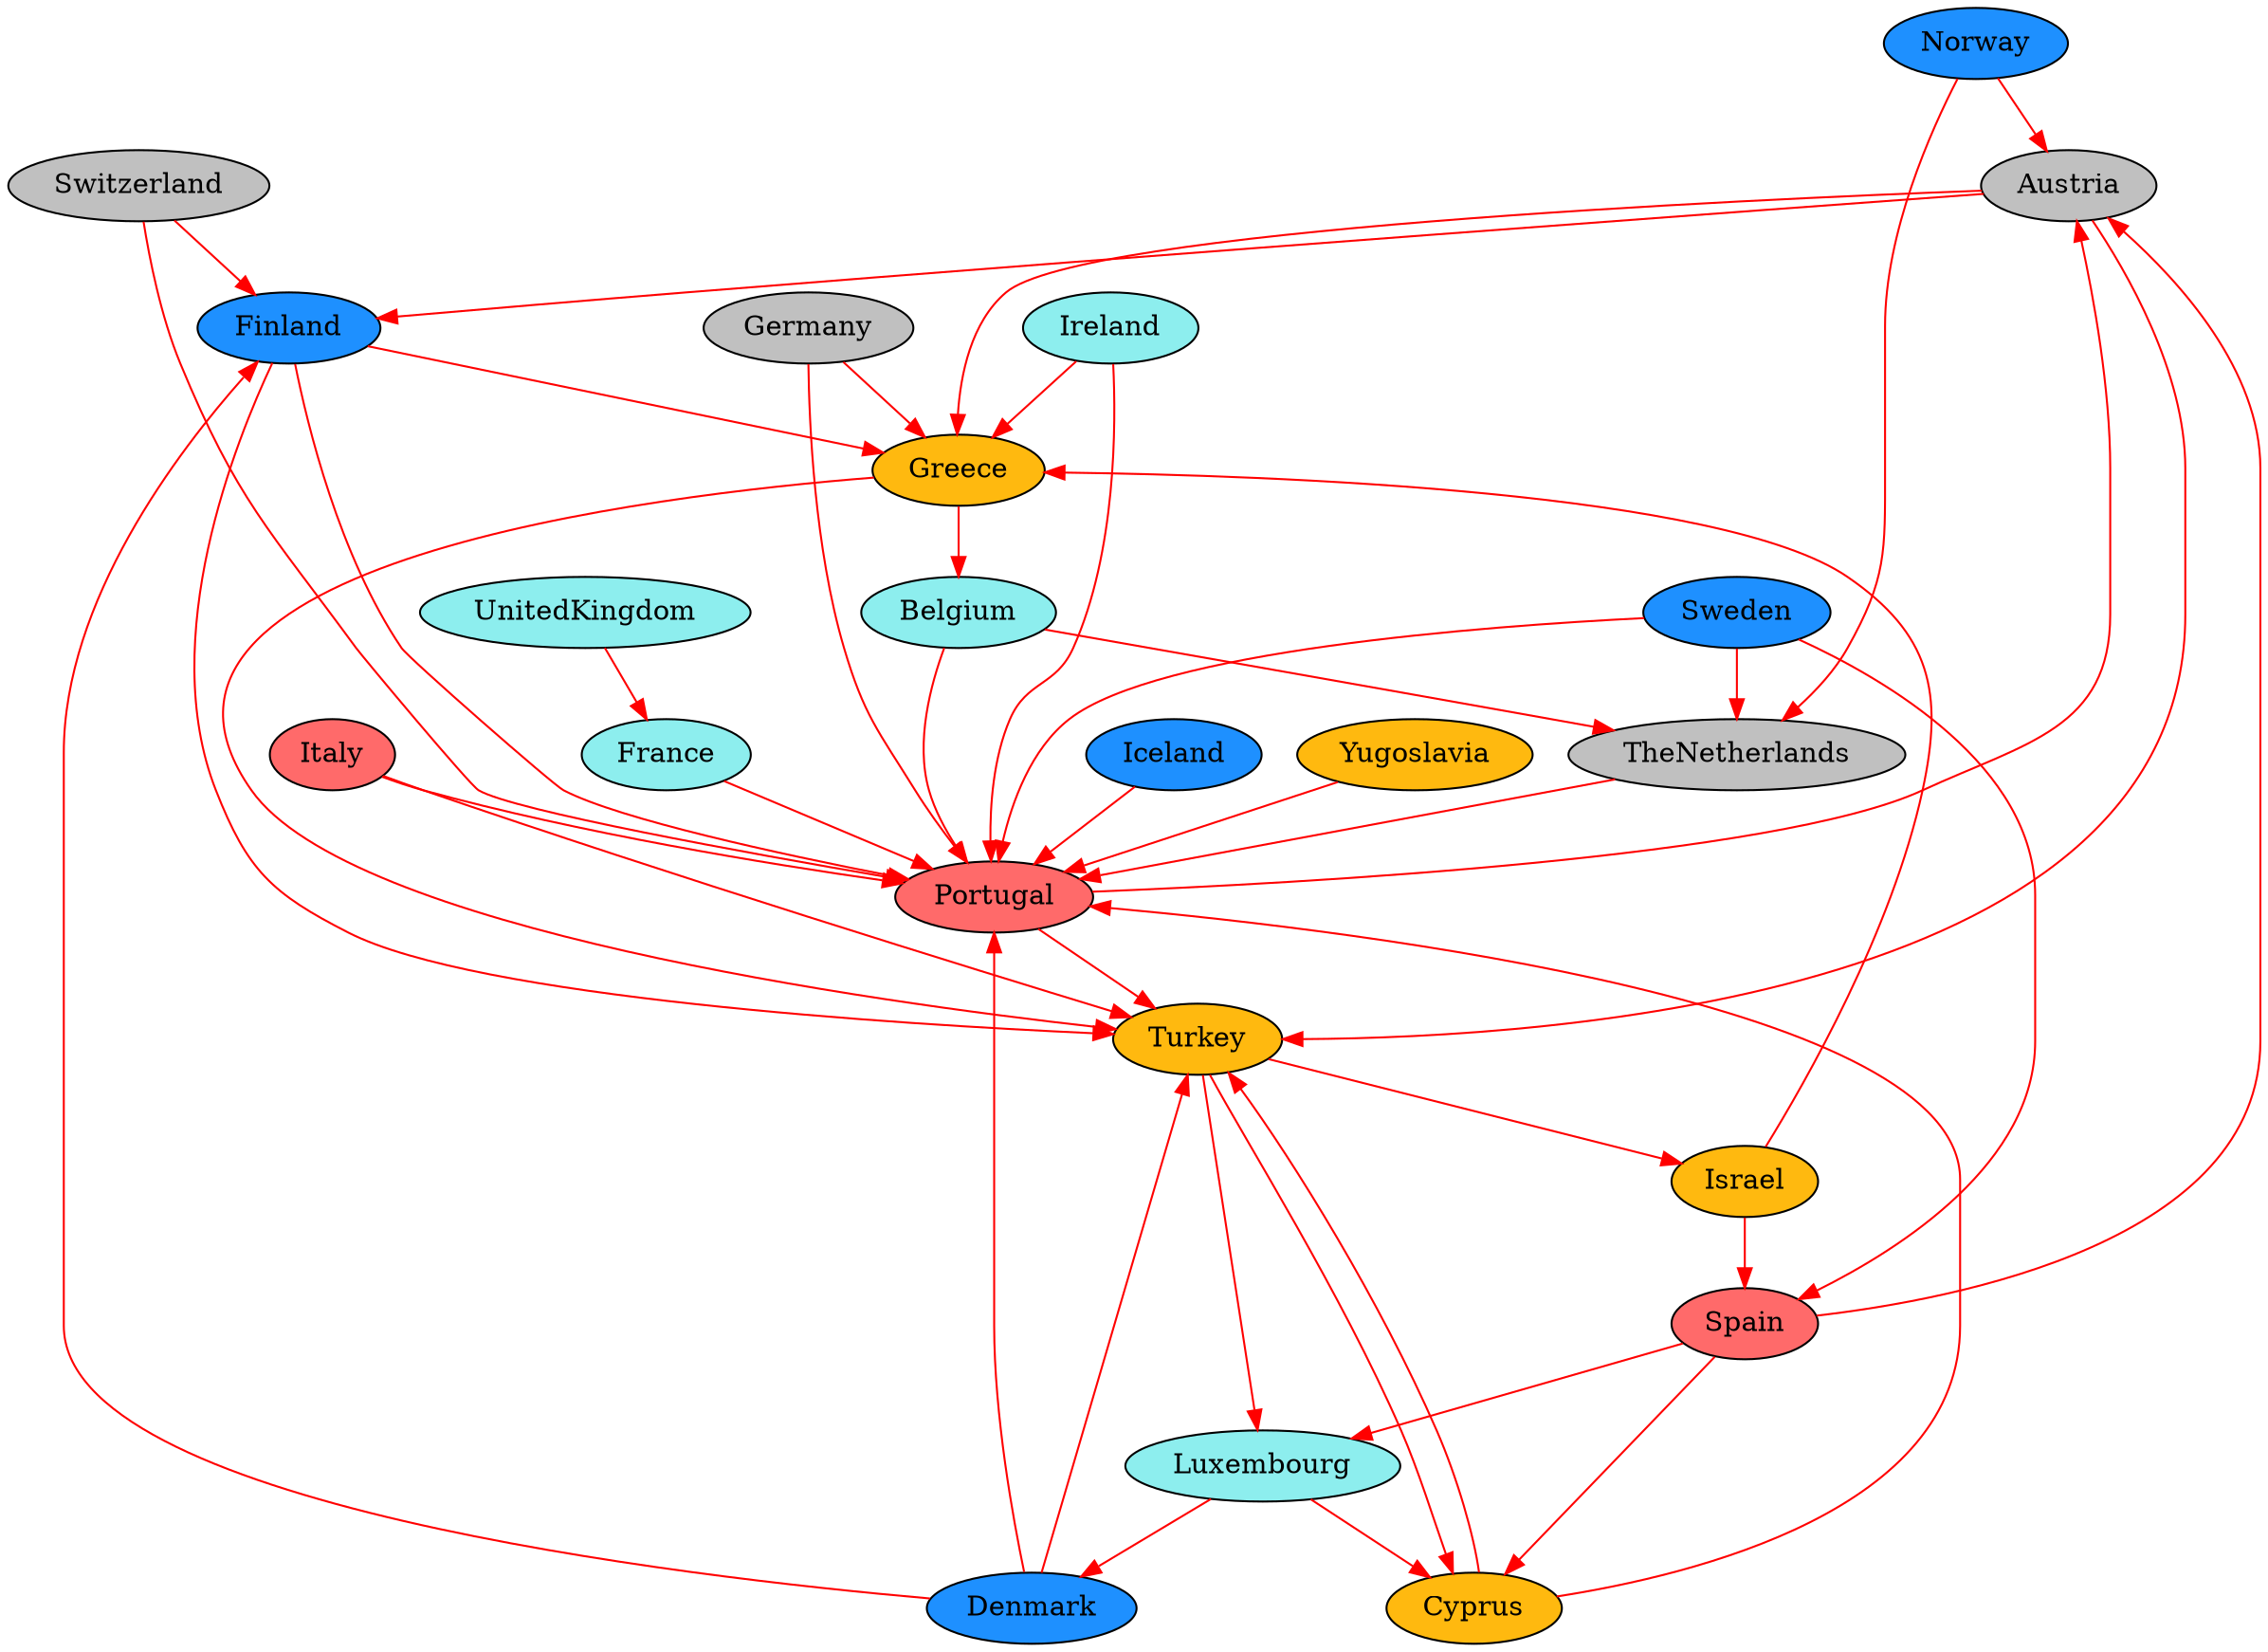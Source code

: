 digraph avoid {  Austria [style=filled,fillcolor=gray]; Belgium [style=filled,fillcolor=darkslategray2]; Cyprus [style=filled,fillcolor=darkgoldenrod1]; Denmark [style=filled,fillcolor=dodgerblue]; Finland [style=filled,fillcolor=dodgerblue]; France [style=filled,fillcolor=darkslategray2]; Germany [style=filled,fillcolor=gray]; Greece [style=filled,fillcolor=darkgoldenrod1]; Iceland [style=filled,fillcolor=dodgerblue]; Ireland [style=filled,fillcolor=darkslategray2]; Israel [style=filled,fillcolor=darkgoldenrod1]; Italy [style=filled,fillcolor=indianred1]; Luxembourg [style=filled,fillcolor=darkslategray2]; Norway [style=filled,fillcolor=dodgerblue]; Portugal [style=filled,fillcolor=indianred1]; Spain [style=filled,fillcolor=indianred1]; Sweden [style=filled,fillcolor=dodgerblue]; Switzerland [style=filled,fillcolor=gray]; TheNetherlands [style=filled,fillcolor=gray]; Turkey [style=filled,fillcolor=darkgoldenrod1]; UnitedKingdom [style=filled,fillcolor=darkslategray2]; Yugoslavia [style=filled,fillcolor=darkgoldenrod1]; Austria->Finland [ color=red penwidth=1];Austria->Greece [ color=red penwidth=1];Austria->Turkey [ color=red penwidth=1];Belgium->Portugal [ color=red penwidth=1];Belgium->TheNetherlands [ color=red penwidth=1];Cyprus->Portugal [ color=red penwidth=1];Cyprus->Turkey [ color=red penwidth=1];Denmark->Finland [ color=red penwidth=1];Denmark->Portugal [ color=red penwidth=1];Denmark->Turkey [ color=red penwidth=1];Finland->Greece [ color=red penwidth=1];Finland->Portugal [ color=red penwidth=1];Finland->Turkey [ color=red penwidth=1];France->Portugal [ color=red penwidth=1];Germany->Greece [ color=red penwidth=1];Germany->Portugal [ color=red penwidth=1];Greece->Belgium [ color=red penwidth=1];Greece->Turkey [ color=red penwidth=1];Iceland->Portugal [ color=red penwidth=1];Ireland->Greece [ color=red penwidth=1];Ireland->Portugal [ color=red penwidth=1];Israel->Greece [ color=red penwidth=1];Israel->Spain [ color=red penwidth=1];Italy->Portugal [ color=red penwidth=1];Italy->Turkey [ color=red penwidth=1];Luxembourg->Cyprus [ color=red penwidth=1];Luxembourg->Denmark [ color=red penwidth=1];Norway->Austria [ color=red penwidth=1];Norway->TheNetherlands [ color=red penwidth=1];Portugal->Austria [ color=red penwidth=1];Portugal->Turkey [ color=red penwidth=1];Spain->Austria [ color=red penwidth=1];Spain->Cyprus [ color=red penwidth=1];Spain->Luxembourg [ color=red penwidth=1];Sweden->Portugal [ color=red penwidth=1];Sweden->Spain [ color=red penwidth=1];Sweden->TheNetherlands [ color=red penwidth=1];Switzerland->Finland [ color=red penwidth=1];Switzerland->Portugal [ color=red penwidth=1];TheNetherlands->Portugal [ color=red penwidth=1];Turkey->Cyprus [ color=red penwidth=1];Turkey->Israel [ color=red penwidth=1];Turkey->Luxembourg [ color=red penwidth=1];UnitedKingdom->France [ color=red penwidth=1];Yugoslavia->Portugal [ color=red penwidth=1];}
